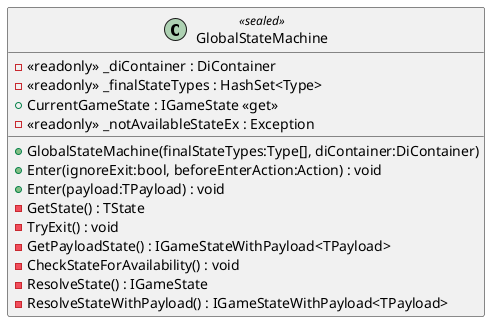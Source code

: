 @startuml
class GlobalStateMachine <<sealed>> {
    - <<readonly>> _diContainer : DiContainer
    - <<readonly>> _finalStateTypes : HashSet<Type>
    + CurrentGameState : IGameState <<get>>
    + GlobalStateMachine(finalStateTypes:Type[], diContainer:DiContainer)
    + Enter(ignoreExit:bool, beforeEnterAction:Action) : void
    + Enter(payload:TPayload) : void
    - GetState() : TState
    - TryExit() : void
    - GetPayloadState() : IGameStateWithPayload<TPayload>
    - CheckStateForAvailability() : void
    - ResolveState() : IGameState
    - ResolveStateWithPayload() : IGameStateWithPayload<TPayload>
    - <<readonly>> _notAvailableStateEx : Exception
}
@enduml
